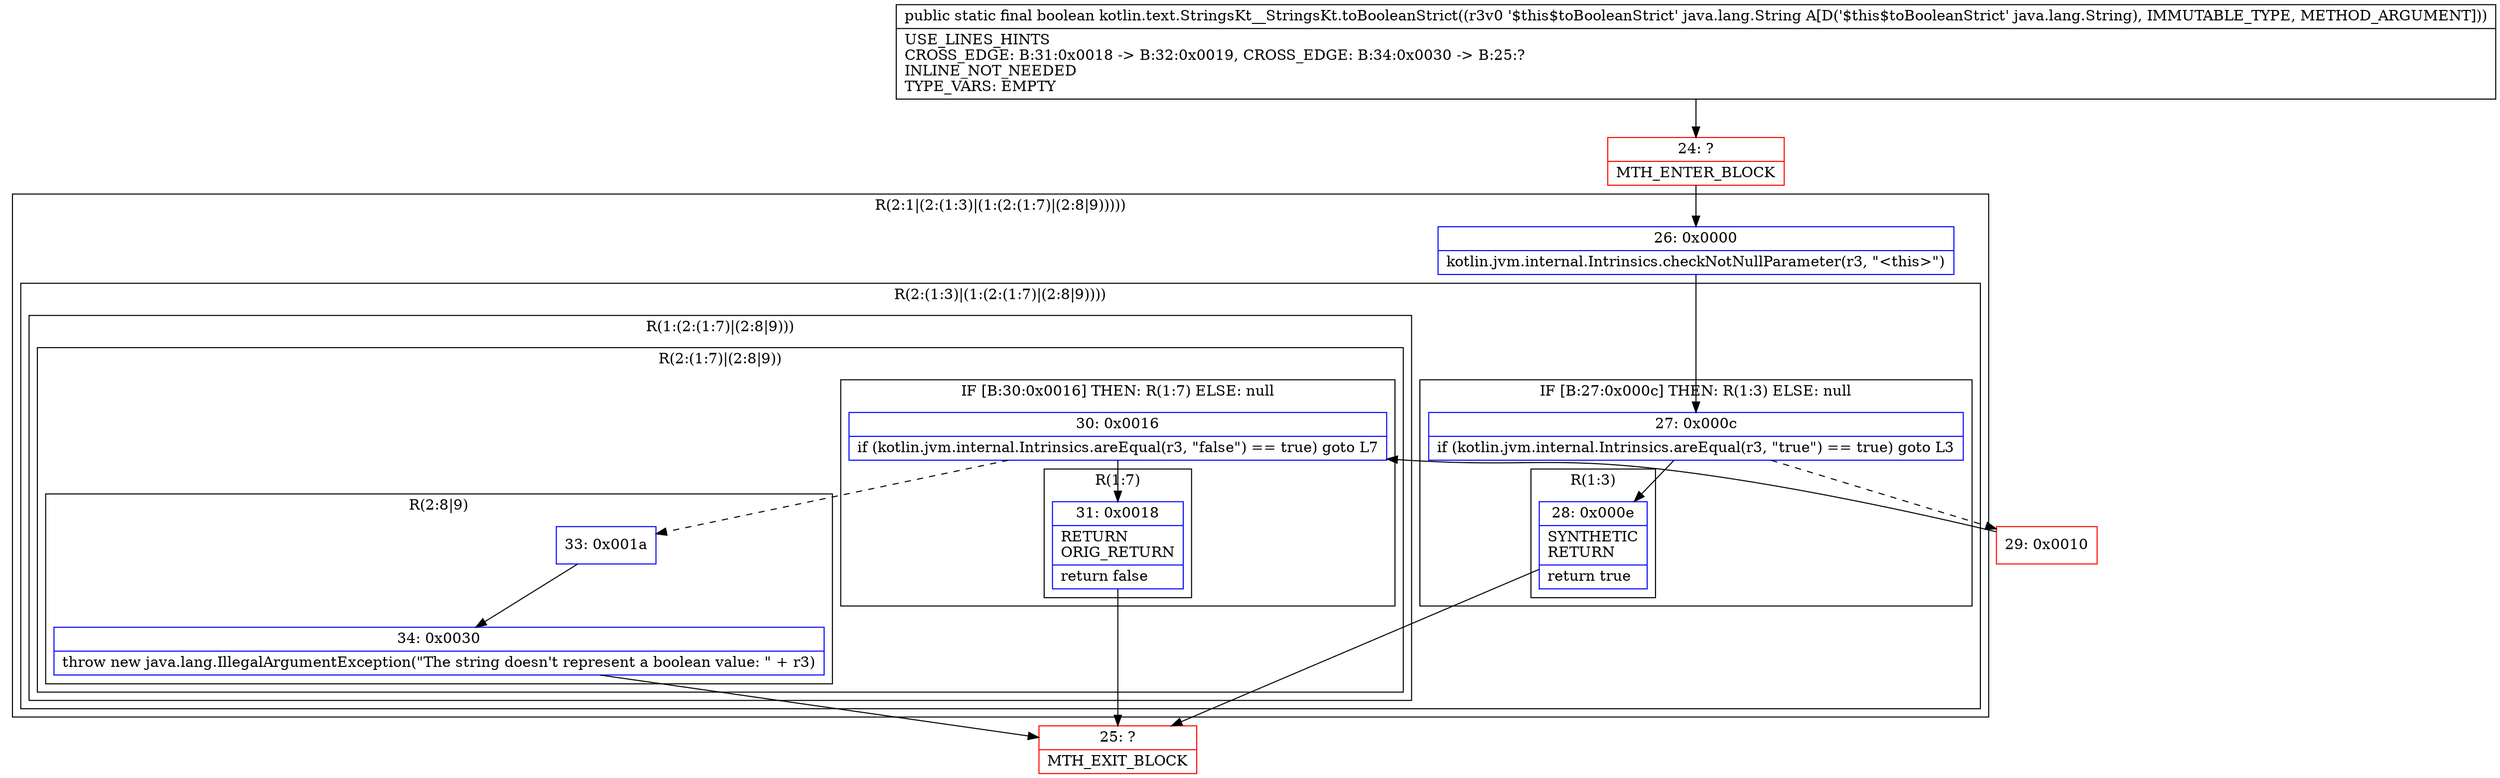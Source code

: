 digraph "CFG forkotlin.text.StringsKt__StringsKt.toBooleanStrict(Ljava\/lang\/String;)Z" {
subgraph cluster_Region_1245921867 {
label = "R(2:1|(2:(1:3)|(1:(2:(1:7)|(2:8|9)))))";
node [shape=record,color=blue];
Node_26 [shape=record,label="{26\:\ 0x0000|kotlin.jvm.internal.Intrinsics.checkNotNullParameter(r3, \"\<this\>\")\l}"];
subgraph cluster_Region_1879390275 {
label = "R(2:(1:3)|(1:(2:(1:7)|(2:8|9))))";
node [shape=record,color=blue];
subgraph cluster_IfRegion_117740353 {
label = "IF [B:27:0x000c] THEN: R(1:3) ELSE: null";
node [shape=record,color=blue];
Node_27 [shape=record,label="{27\:\ 0x000c|if (kotlin.jvm.internal.Intrinsics.areEqual(r3, \"true\") == true) goto L3\l}"];
subgraph cluster_Region_722309813 {
label = "R(1:3)";
node [shape=record,color=blue];
Node_28 [shape=record,label="{28\:\ 0x000e|SYNTHETIC\lRETURN\l|return true\l}"];
}
}
subgraph cluster_Region_2072829061 {
label = "R(1:(2:(1:7)|(2:8|9)))";
node [shape=record,color=blue];
subgraph cluster_Region_580002967 {
label = "R(2:(1:7)|(2:8|9))";
node [shape=record,color=blue];
subgraph cluster_IfRegion_19866911 {
label = "IF [B:30:0x0016] THEN: R(1:7) ELSE: null";
node [shape=record,color=blue];
Node_30 [shape=record,label="{30\:\ 0x0016|if (kotlin.jvm.internal.Intrinsics.areEqual(r3, \"false\") == true) goto L7\l}"];
subgraph cluster_Region_1190168501 {
label = "R(1:7)";
node [shape=record,color=blue];
Node_31 [shape=record,label="{31\:\ 0x0018|RETURN\lORIG_RETURN\l|return false\l}"];
}
}
subgraph cluster_Region_1527059226 {
label = "R(2:8|9)";
node [shape=record,color=blue];
Node_33 [shape=record,label="{33\:\ 0x001a}"];
Node_34 [shape=record,label="{34\:\ 0x0030|throw new java.lang.IllegalArgumentException(\"The string doesn't represent a boolean value: \" + r3)\l}"];
}
}
}
}
}
Node_24 [shape=record,color=red,label="{24\:\ ?|MTH_ENTER_BLOCK\l}"];
Node_25 [shape=record,color=red,label="{25\:\ ?|MTH_EXIT_BLOCK\l}"];
Node_29 [shape=record,color=red,label="{29\:\ 0x0010}"];
MethodNode[shape=record,label="{public static final boolean kotlin.text.StringsKt__StringsKt.toBooleanStrict((r3v0 '$this$toBooleanStrict' java.lang.String A[D('$this$toBooleanStrict' java.lang.String), IMMUTABLE_TYPE, METHOD_ARGUMENT]))  | USE_LINES_HINTS\lCROSS_EDGE: B:31:0x0018 \-\> B:32:0x0019, CROSS_EDGE: B:34:0x0030 \-\> B:25:?\lINLINE_NOT_NEEDED\lTYPE_VARS: EMPTY\l}"];
MethodNode -> Node_24;Node_26 -> Node_27;
Node_27 -> Node_28;
Node_27 -> Node_29[style=dashed];
Node_28 -> Node_25;
Node_30 -> Node_31;
Node_30 -> Node_33[style=dashed];
Node_31 -> Node_25;
Node_33 -> Node_34;
Node_34 -> Node_25;
Node_24 -> Node_26;
Node_29 -> Node_30;
}

